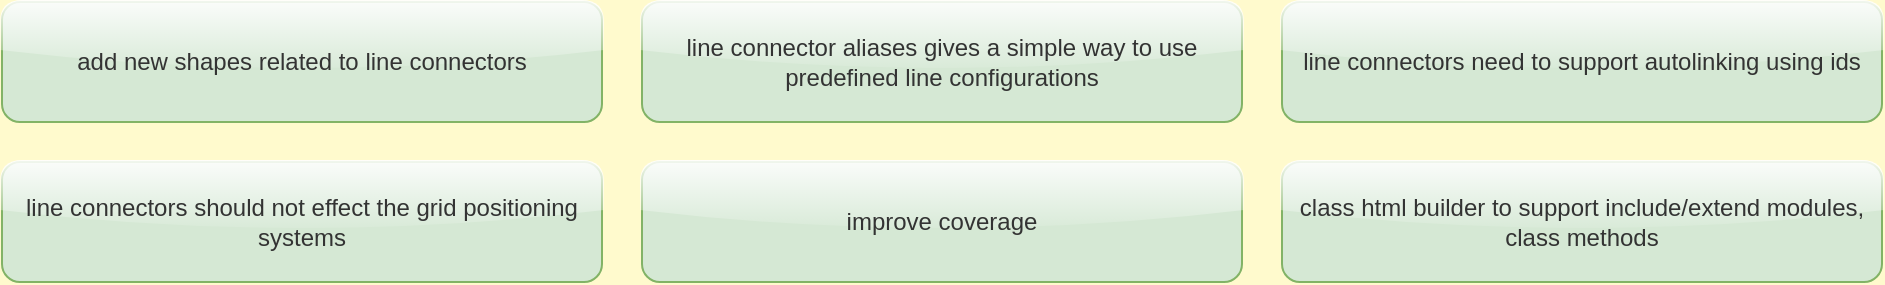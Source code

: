 <mxfile>
  <diagram id="0gF" name="In progress">
    <mxGraphModel dx="0" dy="0" background="#FFFACD" grid="0" gridSize="10" guides="1" tooltips="1" connect="1" arrows="1" fold="1" page="1" pageScale="1" pageWidth="1169" pageHeight="827" math="0" shadow="0">
      <root>
        <mxCell id="page_root_0gF" parent="0gF"/>
        <mxCell id="node_root_0gF" parent="page_root_0gF"/>
        <mxCell id="0gF-2" value="add new shapes related to line connectors" style="whiteSpace=wrap;html=1;rounded=1;glass=1;fillColor=#d5e8d4;strokeColor=#82b366;fontColor=#333333" vertex="1" parent="node_root_0gF">
          <mxGeometry x="10" y="10" width="300" height="60" as="geometry"/>
        </mxCell>
        <mxCell id="0gF-3" value="line connector aliases gives a simple way to use predefined line configurations" style="whiteSpace=wrap;html=1;rounded=1;glass=1;fillColor=#d5e8d4;strokeColor=#82b366;fontColor=#333333" vertex="1" parent="node_root_0gF">
          <mxGeometry x="330" y="10" width="300" height="60" as="geometry"/>
        </mxCell>
        <mxCell id="0gF-4" value="line connectors need to support autolinking using ids" style="whiteSpace=wrap;html=1;rounded=1;glass=1;fillColor=#d5e8d4;strokeColor=#82b366;fontColor=#333333" vertex="1" parent="node_root_0gF">
          <mxGeometry x="650" y="10" width="300" height="60" as="geometry"/>
        </mxCell>
        <mxCell id="0gF-5" value="line connectors should not effect the grid positioning systems" style="whiteSpace=wrap;html=1;rounded=1;glass=1;fillColor=#d5e8d4;strokeColor=#82b366;fontColor=#333333" vertex="1" parent="node_root_0gF">
          <mxGeometry x="10" y="90" width="300" height="60" as="geometry"/>
        </mxCell>
        <mxCell id="0gF-6" value="improve coverage" style="whiteSpace=wrap;html=1;rounded=1;glass=1;fillColor=#d5e8d4;strokeColor=#82b366;fontColor=#333333" vertex="1" parent="node_root_0gF">
          <mxGeometry x="330" y="90" width="300" height="60" as="geometry"/>
        </mxCell>
        <mxCell id="0gF-7" value="class html builder to support include/extend modules, class methods" style="whiteSpace=wrap;html=1;rounded=1;glass=1;fillColor=#d5e8d4;strokeColor=#82b366;fontColor=#333333" vertex="1" parent="node_root_0gF">
          <mxGeometry x="650" y="90" width="300" height="60" as="geometry"/>
        </mxCell>
      </root>
    </mxGraphModel>
  </diagram>
  <diagram id="EE9" name="To Do">
    <mxGraphModel dx="0" dy="0" background="#FFFACD" grid="0" gridSize="10" guides="1" tooltips="1" connect="1" arrows="1" fold="1" page="1" pageScale="1" pageWidth="1169" pageHeight="827" math="0" shadow="0">
      <root>
        <mxCell id="page_root_EE9" parent="EE9"/>
        <mxCell id="node_root_EE9" parent="page_root_EE9"/>
        <mxCell id="EE9-2" value="refactor HTML builder to custom GEM or use existing ruby GEM" style="whiteSpace=wrap;html=1;rounded=1;glass=1;fillColor=#dae8fc;strokeColor=#6c8ebf;fontColor=#333333" vertex="1" parent="node_root_EE9">
          <mxGeometry x="10" y="10" width="300" height="60" as="geometry"/>
        </mxCell>
        <mxCell id="EE9-3" value="add page background to theme, use it whenever the theme is set at a diagram/page level" style="whiteSpace=wrap;html=1;rounded=1;glass=1;fillColor=#dae8fc;strokeColor=#6c8ebf;fontColor=#333333" vertex="1" parent="node_root_EE9">
          <mxGeometry x="330" y="10" width="300" height="60" as="geometry"/>
        </mxCell>
        <mxCell id="EE9-4" value="move DrawioDsl::Formatters::Factory::FORMATTERS to resource file" style="whiteSpace=wrap;html=1;rounded=1;glass=1;fillColor=#dae8fc;strokeColor=#6c8ebf;fontColor=#333333" vertex="1" parent="node_root_EE9">
          <mxGeometry x="650" y="10" width="300" height="60" as="geometry"/>
        </mxCell>
        <mxCell id="EE9-5" value="move DrawioDsl::Formatters::StyleBuilder::MAPPINGS to resource file" style="whiteSpace=wrap;html=1;rounded=1;glass=1;fillColor=#dae8fc;strokeColor=#6c8ebf;fontColor=#333333" vertex="1" parent="node_root_EE9">
          <mxGeometry x="10" y="90" width="300" height="60" as="geometry"/>
        </mxCell>
        <mxCell id="EE9-6" value="settings style attributes need to de-duplicate, might be best to utilize the new StyleBuilder class" style="whiteSpace=wrap;html=1;rounded=1;glass=1;fillColor=#dae8fc;strokeColor=#6c8ebf;fontColor=#333333" vertex="1" parent="node_root_EE9">
          <mxGeometry x="330" y="90" width="300" height="60" as="geometry"/>
        </mxCell>
        <mxCell id="EE9-7" value="write SVG directly into other projects" style="whiteSpace=wrap;html=1;rounded=1;glass=1;fillColor=#dae8fc;strokeColor=#6c8ebf;fontColor=#333333" vertex="1" parent="node_root_EE9">
          <mxGeometry x="650" y="90" width="300" height="60" as="geometry"/>
        </mxCell>
        <mxCell id="EE9-8" value="add :shape, :line and :text to random shape generator, note: you can see the issue in the samples/20-styled-shapes.rb where the text is not rendered" style="whiteSpace=wrap;html=1;rounded=1;glass=1;fillColor=#dae8fc;strokeColor=#6c8ebf;fontColor=#333333" vertex="1" parent="node_root_EE9">
          <mxGeometry x="10" y="170" width="300" height="60" as="geometry"/>
        </mxCell>
        <mxCell id="EE9-9" value="Nodes need to support child nodes" style="whiteSpace=wrap;html=1;rounded=1;glass=1;fillColor=#dae8fc;strokeColor=#6c8ebf;fontColor=#333333" vertex="1" parent="node_root_EE9">
          <mxGeometry x="330" y="170" width="300" height="60" as="geometry"/>
        </mxCell>
        <mxCell id="EE9-10" value="Grid layout does not position itself in relation to the last element" style="whiteSpace=wrap;html=1;rounded=1;glass=1;fillColor=#dae8fc;strokeColor=#6c8ebf;fontColor=#333333" vertex="1" parent="node_root_EE9">
          <mxGeometry x="650" y="170" width="300" height="60" as="geometry"/>
        </mxCell>
        <mxCell id="EE9-11" value="Dynamic sized shapes that expand to the size of their text" style="whiteSpace=wrap;html=1;rounded=1;glass=1;fillColor=#dae8fc;strokeColor=#6c8ebf;fontColor=#333333" vertex="1" parent="node_root_EE9">
          <mxGeometry x="10" y="250" width="300" height="60" as="geometry"/>
        </mxCell>
        <mxCell id="EE9-12" value="Control of text padding left, right, top and bottom" style="whiteSpace=wrap;html=1;rounded=1;glass=1;fillColor=#dae8fc;strokeColor=#6c8ebf;fontColor=#333333" vertex="1" parent="node_root_EE9">
          <mxGeometry x="330" y="250" width="300" height="60" as="geometry"/>
        </mxCell>
        <mxCell id="EE9-13" value="Improve the theme control over text-only shapes" style="whiteSpace=wrap;html=1;rounded=1;glass=1;fillColor=#dae8fc;strokeColor=#6c8ebf;fontColor=#333333" vertex="1" parent="node_root_EE9">
          <mxGeometry x="650" y="250" width="300" height="60" as="geometry"/>
        </mxCell>
        <mxCell id="EE9-14" value="x,y settings do not work for shapes within a grid layout" style="whiteSpace=wrap;html=1;rounded=1;glass=1;fillColor=#dae8fc;strokeColor=#6c8ebf;fontColor=#333333" vertex="1" parent="node_root_EE9">
          <mxGeometry x="10" y="330" width="300" height="60" as="geometry"/>
        </mxCell>
        <mxCell id="EE9-15" value="page layout so that you drop elements on and they are positioned correctly, e.g centered, left, right, etc, maybe a grid layout with a wrap of 1 and a width of the page is sufficient" style="whiteSpace=wrap;html=1;rounded=1;glass=1;fillColor=#dae8fc;strokeColor=#6c8ebf;fontColor=#333333" vertex="1" parent="node_root_EE9">
          <mxGeometry x="330" y="330" width="300" height="60" as="geometry"/>
        </mxCell>
      </root>
    </mxGraphModel>
  </diagram>
  <diagram id="Mh9" name="Done">
    <mxGraphModel dx="0" dy="0" background="#FFFACD" grid="0" gridSize="10" guides="1" tooltips="1" connect="1" arrows="1" fold="1" page="1" pageScale="1" pageWidth="1169" pageHeight="827" math="0" shadow="0">
      <root>
        <mxCell id="page_root_Mh9" parent="Mh9"/>
        <mxCell id="node_root_Mh9" parent="page_root_Mh9"/>
        <mxCell id="Mh9-2" value="configuration for line strokes" style="whiteSpace=wrap;html=1;rounded=1;glass=1;fillColor=#f8cecc;strokeColor=#b85450;fontColor=#333333" vertex="1" parent="node_root_Mh9">
          <mxGeometry x="10" y="10" width="300" height="60" as="geometry"/>
        </mxCell>
        <mxCell id="Mh9-3" value="configuration for connector compass direction" style="whiteSpace=wrap;html=1;rounded=1;glass=1;fillColor=#f8cecc;strokeColor=#b85450;fontColor=#333333" vertex="1" parent="node_root_Mh9">
          <mxGeometry x="330" y="10" width="300" height="60" as="geometry"/>
        </mxCell>
        <mxCell id="Mh9-4" value="configuration for connector design" style="whiteSpace=wrap;html=1;rounded=1;glass=1;fillColor=#f8cecc;strokeColor=#b85450;fontColor=#333333" vertex="1" parent="node_root_Mh9">
          <mxGeometry x="650" y="10" width="300" height="60" as="geometry"/>
        </mxCell>
        <mxCell id="Mh9-5" value="configuration for connector arrows" style="whiteSpace=wrap;html=1;rounded=1;glass=1;fillColor=#f8cecc;strokeColor=#b85450;fontColor=#333333" vertex="1" parent="node_root_Mh9">
          <mxGeometry x="10" y="90" width="300" height="60" as="geometry"/>
        </mxCell>
        <mxCell id="Mh9-6" value="configuration for connector waypoints" style="whiteSpace=wrap;html=1;rounded=1;glass=1;fillColor=#f8cecc;strokeColor=#b85450;fontColor=#333333" vertex="1" parent="node_root_Mh9">
          <mxGeometry x="330" y="90" width="300" height="60" as="geometry"/>
        </mxCell>
        <mxCell id="Mh9-7" value="export_json will output a diagram in machine readable format" style="whiteSpace=wrap;html=1;rounded=1;glass=1;fillColor=#f8cecc;strokeColor=#b85450;fontColor=#333333" vertex="1" parent="node_root_Mh9">
          <mxGeometry x="650" y="90" width="300" height="60" as="geometry"/>
        </mxCell>
        <mxCell id="Mh9-8" value="class html formatter to support regular html nodes such as p, h1.. ul, li that are found on the builder" style="whiteSpace=wrap;html=1;rounded=1;glass=1;fillColor=#f8cecc;strokeColor=#b85450;fontColor=#333333" vertex="1" parent="node_root_Mh9">
          <mxGeometry x="10" y="170" width="300" height="60" as="geometry"/>
        </mxCell>
        <mxCell id="Mh9-9" value="group box, like a regular box but with a top aligned h1 style title" style="whiteSpace=wrap;html=1;rounded=1;glass=1;fillColor=#f8cecc;strokeColor=#b85450;fontColor=#333333" vertex="1" parent="node_root_Mh9">
          <mxGeometry x="330" y="170" width="300" height="60" as="geometry"/>
        </mxCell>
        <mxCell id="Mh9-10" value="build a domain (class) diagram" style="whiteSpace=wrap;html=1;rounded=1;glass=1;fillColor=#f8cecc;strokeColor=#b85450;fontColor=#333333" vertex="1" parent="node_root_Mh9">
          <mxGeometry x="650" y="170" width="300" height="60" as="geometry"/>
        </mxCell>
        <mxCell id="Mh9-11" value="build configuration for line strokes %i[dashed dotted dashdot dashdotdot dotdotdot longdash)" style="whiteSpace=wrap;html=1;rounded=1;glass=1;fillColor=#f8cecc;strokeColor=#b85450;fontColor=#333333" vertex="1" parent="node_root_Mh9">
          <mxGeometry x="10" y="250" width="300" height="60" as="geometry"/>
        </mxCell>
        <mxCell id="Mh9-12" value="build configuration for line compass %i[n ne e se s sw w nw]" style="whiteSpace=wrap;html=1;rounded=1;glass=1;fillColor=#f8cecc;strokeColor=#b85450;fontColor=#333333" vertex="1" parent="node_root_Mh9">
          <mxGeometry x="330" y="250" width="300" height="60" as="geometry"/>
        </mxCell>
        <mxCell id="Mh9-13" value="build configuration for line shape %i[style1 style2 style3 style4]" style="whiteSpace=wrap;html=1;rounded=1;glass=1;fillColor=#f8cecc;strokeColor=#b85450;fontColor=#333333" vertex="1" parent="node_root_Mh9">
          <mxGeometry x="650" y="250" width="300" height="60" as="geometry"/>
        </mxCell>
        <mxCell id="Mh9-14" value="build configuration for arrows %i[straight triangle diamond circle cross short default none plain skewed_dash concave er_many er_one er_one_optional er_one_mandatory er_many_optional er_many_mandatory]" style="whiteSpace=wrap;html=1;rounded=1;glass=1;fillColor=#f8cecc;strokeColor=#b85450;fontColor=#333333" vertex="1" parent="node_root_Mh9">
          <mxGeometry x="10" y="330" width="300" height="60" as="geometry"/>
        </mxCell>
        <mxCell id="Mh9-15" value="refactor the shape-&gt;text_only (boolean) to category (symbol)" style="whiteSpace=wrap;html=1;rounded=1;glass=1;fillColor=#f8cecc;strokeColor=#b85450;fontColor=#333333" vertex="1" parent="node_root_Mh9">
          <mxGeometry x="330" y="330" width="300" height="60" as="geometry"/>
        </mxCell>
        <mxCell id="Mh9-16" value="ensure that ids are working as expected" style="whiteSpace=wrap;html=1;rounded=1;glass=1;fillColor=#f8cecc;strokeColor=#b85450;fontColor=#333333" vertex="1" parent="node_root_Mh9">
          <mxGeometry x="650" y="330" width="300" height="60" as="geometry"/>
        </mxCell>
        <mxCell id="Mh9-17" value="alter the initial parameter of all shapes so that it can be an ID, without named attribute" style="whiteSpace=wrap;html=1;rounded=1;glass=1;fillColor=#f8cecc;strokeColor=#b85450;fontColor=#333333" vertex="1" parent="node_root_Mh9">
          <mxGeometry x="10" y="410" width="300" height="60" as="geometry"/>
        </mxCell>
        <mxCell id="Mh9-18" value="move project-plan files" style="whiteSpace=wrap;html=1;rounded=1;glass=1;fillColor=#f8cecc;strokeColor=#b85450;fontColor=#333333" vertex="1" parent="node_root_Mh9">
          <mxGeometry x="330" y="410" width="300" height="60" as="geometry"/>
        </mxCell>
        <mxCell id="Mh9-19" value="alter configure_shape so it sets the default shape key and use that for selecting the default HTML formatter" style="whiteSpace=wrap;html=1;rounded=1;glass=1;fillColor=#f8cecc;strokeColor=#b85450;fontColor=#333333" vertex="1" parent="node_root_Mh9">
          <mxGeometry x="650" y="410" width="300" height="60" as="geometry"/>
        </mxCell>
        <mxCell id="Mh9-20" value="add todo shape to simplify project plan drawing" style="whiteSpace=wrap;html=1;rounded=1;glass=1;fillColor=#f8cecc;strokeColor=#b85450;fontColor=#333333" vertex="1" parent="node_root_Mh9">
          <mxGeometry x="10" y="490" width="300" height="60" as="geometry"/>
        </mxCell>
        <mxCell id="Mh9-21" value="introduce .value property to shape and let it use either formatted HTML or plain text title" style="whiteSpace=wrap;html=1;rounded=1;glass=1;fillColor=#f8cecc;strokeColor=#b85450;fontColor=#333333" vertex="1" parent="node_root_Mh9">
          <mxGeometry x="330" y="490" width="300" height="60" as="geometry"/>
        </mxCell>
        <mxCell id="Mh9-22" value="formatter DSL that can render HTML directly into the value property" style="whiteSpace=wrap;html=1;rounded=1;glass=1;fillColor=#f8cecc;strokeColor=#b85450;fontColor=#333333" vertex="1" parent="node_root_Mh9">
          <mxGeometry x="650" y="490" width="300" height="60" as="geometry"/>
        </mxCell>
        <mxCell id="Mh9-23" value="formatter DSL for class and interface generation" style="whiteSpace=wrap;html=1;rounded=1;glass=1;fillColor=#f8cecc;strokeColor=#b85450;fontColor=#333333" vertex="1" parent="node_root_Mh9">
          <mxGeometry x="10" y="570" width="300" height="60" as="geometry"/>
        </mxCell>
        <mxCell id="Mh9-24" value="generate extension based graphics based on drawio extensions.js" style="whiteSpace=wrap;html=1;rounded=1;glass=1;fillColor=#f8cecc;strokeColor=#b85450;fontColor=#333333" vertex="1" parent="node_root_Mh9">
          <mxGeometry x="330" y="570" width="300" height="60" as="geometry"/>
        </mxCell>
        <mxCell id="Mh9-25" value="active? flag on page defaulting to true. set to false to exclude page from diagram." style="whiteSpace=wrap;html=1;rounded=1;glass=1;fillColor=#f8cecc;strokeColor=#b85450;fontColor=#333333" vertex="1" parent="node_root_Mh9">
          <mxGeometry x="650" y="570" width="300" height="60" as="geometry"/>
        </mxCell>
        <mxCell id="Mh9-26" value="first level child nodes need to hang of node 1" style="whiteSpace=wrap;html=1;rounded=1;glass=1;fillColor=#f8cecc;strokeColor=#b85450;fontColor=#333333" vertex="1" parent="node_root_Mh9">
          <mxGeometry x="10" y="650" width="300" height="60" as="geometry"/>
        </mxCell>
        <mxCell id="Mh9-27" value="node has child nodes and add_node will set a nodes parent" style="whiteSpace=wrap;html=1;rounded=1;glass=1;fillColor=#f8cecc;strokeColor=#b85450;fontColor=#333333" vertex="1" parent="node_root_Mh9">
          <mxGeometry x="330" y="650" width="300" height="60" as="geometry"/>
        </mxCell>
        <mxCell id="Mh9-28" value="nodes can belong to a parent node, the top level node responds with truthy to root?" style="whiteSpace=wrap;html=1;rounded=1;glass=1;fillColor=#f8cecc;strokeColor=#b85450;fontColor=#333333" vertex="1" parent="node_root_Mh9">
          <mxGeometry x="650" y="650" width="300" height="60" as="geometry"/>
        </mxCell>
        <mxCell id="Mh9-29" value="add sample diagram for the github readme file" style="whiteSpace=wrap;html=1;rounded=1;glass=1;fillColor=#f8cecc;strokeColor=#b85450;fontColor=#333333" vertex="1" parent="node_root_Mh9">
          <mxGeometry x="10" y="730" width="300" height="60" as="geometry"/>
        </mxCell>
        <mxCell id="Mh9-30" value="write samples into docs folder and display in readme" style="whiteSpace=wrap;html=1;rounded=1;glass=1;fillColor=#f8cecc;strokeColor=#b85450;fontColor=#333333" vertex="1" parent="node_root_Mh9">
          <mxGeometry x="330" y="730" width="300" height="60" as="geometry"/>
        </mxCell>
        <mxCell id="Mh9-31" value="add export as .PNG, needs to take a page number as the PNG will not support multiple pages" style="whiteSpace=wrap;html=1;rounded=1;glass=1;fillColor=#f8cecc;strokeColor=#b85450;fontColor=#333333" vertex="1" parent="node_root_Mh9">
          <mxGeometry x="650" y="730" width="300" height="60" as="geometry"/>
        </mxCell>
        <mxCell id="Mh9-32" value="add export as .SVG, needs to take a page number as the SVG will not support multiple pages" style="whiteSpace=wrap;html=1;rounded=1;glass=1;fillColor=#f8cecc;strokeColor=#b85450;fontColor=#333333" vertex="1" parent="node_root_Mh9">
          <mxGeometry x="10" y="810" width="300" height="60" as="geometry"/>
        </mxCell>
        <mxCell id="Mh9-33" value="add save as .drawio" style="whiteSpace=wrap;html=1;rounded=1;glass=1;fillColor=#f8cecc;strokeColor=#b85450;fontColor=#333333" vertex="1" parent="node_root_Mh9">
          <mxGeometry x="330" y="810" width="300" height="60" as="geometry"/>
        </mxCell>
      </root>
    </mxGraphModel>
  </diagram>
</mxfile>